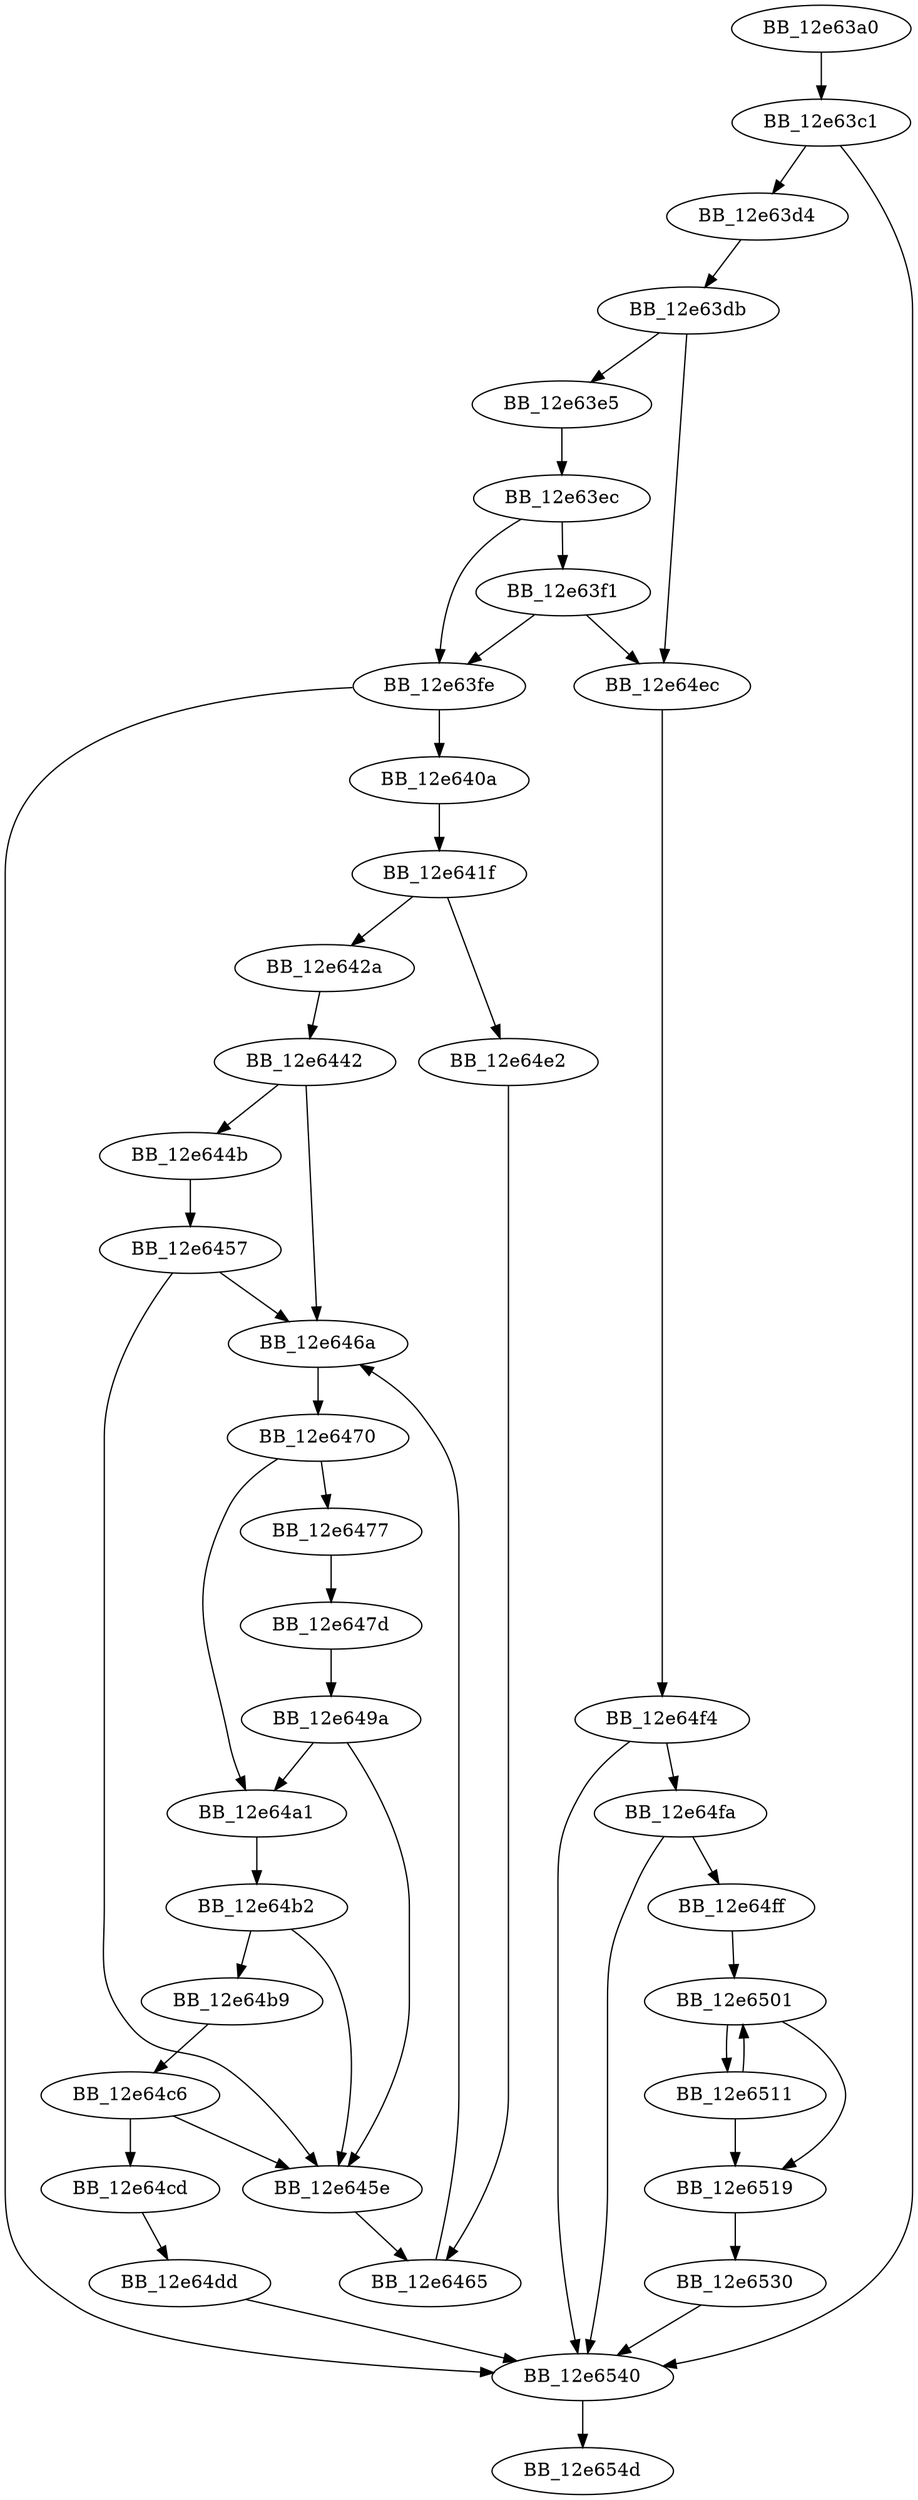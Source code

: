 DiGraph __NMSG_WRITE{
BB_12e63a0->BB_12e63c1
BB_12e63c1->BB_12e63d4
BB_12e63c1->BB_12e6540
BB_12e63d4->BB_12e63db
BB_12e63db->BB_12e63e5
BB_12e63db->BB_12e64ec
BB_12e63e5->BB_12e63ec
BB_12e63ec->BB_12e63f1
BB_12e63ec->BB_12e63fe
BB_12e63f1->BB_12e63fe
BB_12e63f1->BB_12e64ec
BB_12e63fe->BB_12e640a
BB_12e63fe->BB_12e6540
BB_12e640a->BB_12e641f
BB_12e641f->BB_12e642a
BB_12e641f->BB_12e64e2
BB_12e642a->BB_12e6442
BB_12e6442->BB_12e644b
BB_12e6442->BB_12e646a
BB_12e644b->BB_12e6457
BB_12e6457->BB_12e645e
BB_12e6457->BB_12e646a
BB_12e645e->BB_12e6465
BB_12e6465->BB_12e646a
BB_12e646a->BB_12e6470
BB_12e6470->BB_12e6477
BB_12e6470->BB_12e64a1
BB_12e6477->BB_12e647d
BB_12e647d->BB_12e649a
BB_12e649a->BB_12e645e
BB_12e649a->BB_12e64a1
BB_12e64a1->BB_12e64b2
BB_12e64b2->BB_12e645e
BB_12e64b2->BB_12e64b9
BB_12e64b9->BB_12e64c6
BB_12e64c6->BB_12e645e
BB_12e64c6->BB_12e64cd
BB_12e64cd->BB_12e64dd
BB_12e64dd->BB_12e6540
BB_12e64e2->BB_12e6465
BB_12e64ec->BB_12e64f4
BB_12e64f4->BB_12e64fa
BB_12e64f4->BB_12e6540
BB_12e64fa->BB_12e64ff
BB_12e64fa->BB_12e6540
BB_12e64ff->BB_12e6501
BB_12e6501->BB_12e6511
BB_12e6501->BB_12e6519
BB_12e6511->BB_12e6501
BB_12e6511->BB_12e6519
BB_12e6519->BB_12e6530
BB_12e6530->BB_12e6540
BB_12e6540->BB_12e654d
}
